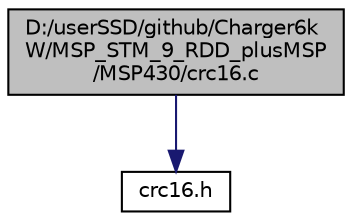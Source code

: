 digraph "D:/userSSD/github/Charger6kW/MSP_STM_9_RDD_plusMSP/MSP430/crc16.c"
{
 // LATEX_PDF_SIZE
  edge [fontname="Helvetica",fontsize="10",labelfontname="Helvetica",labelfontsize="10"];
  node [fontname="Helvetica",fontsize="10",shape=record];
  Node1 [label="D:/userSSD/github/Charger6k\lW/MSP_STM_9_RDD_plusMSP\l/MSP430/crc16.c",height=0.2,width=0.4,color="black", fillcolor="grey75", style="filled", fontcolor="black",tooltip=" "];
  Node1 -> Node2 [color="midnightblue",fontsize="10",style="solid"];
  Node2 [label="crc16.h",height=0.2,width=0.4,color="black", fillcolor="white", style="filled",URL="$crc16_8h.html",tooltip=" "];
}
